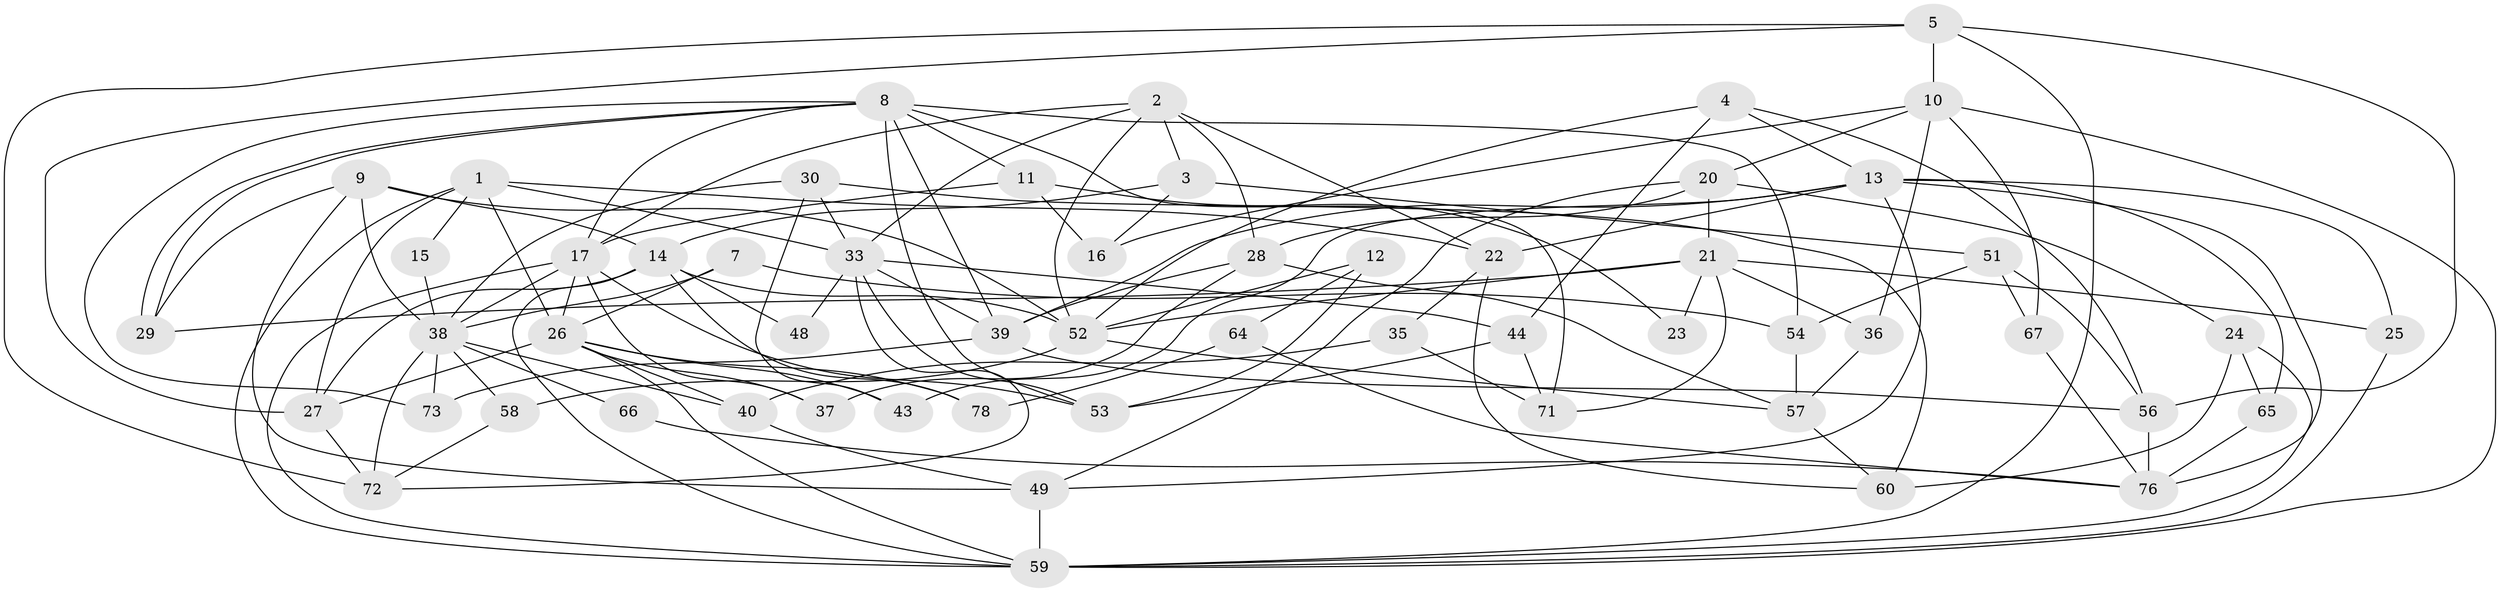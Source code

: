 // Generated by graph-tools (version 1.1) at 2025/52/02/27/25 19:52:03]
// undirected, 56 vertices, 133 edges
graph export_dot {
graph [start="1"]
  node [color=gray90,style=filled];
  1 [super="+19"];
  2 [super="+70"];
  3;
  4;
  5 [super="+6"];
  7;
  8 [super="+42"];
  9 [super="+62"];
  10 [super="+77"];
  11;
  12;
  13 [super="+41"];
  14 [super="+31"];
  15;
  16;
  17 [super="+18"];
  20;
  21 [super="+75"];
  22 [super="+47"];
  23;
  24;
  25 [super="+68"];
  26 [super="+32"];
  27 [super="+34"];
  28 [super="+69"];
  29;
  30 [super="+45"];
  33 [super="+50"];
  35;
  36;
  37;
  38 [super="+46"];
  39 [super="+80"];
  40 [super="+63"];
  43;
  44 [super="+79"];
  48;
  49;
  51;
  52 [super="+74"];
  53;
  54 [super="+55"];
  56;
  57 [super="+61"];
  58;
  59;
  60;
  64;
  65;
  66;
  67;
  71;
  72;
  73;
  76;
  78;
  1 -- 26;
  1 -- 59;
  1 -- 22;
  1 -- 27;
  1 -- 33;
  1 -- 15;
  2 -- 3;
  2 -- 28;
  2 -- 52;
  2 -- 17;
  2 -- 33;
  2 -- 22;
  3 -- 51;
  3 -- 14;
  3 -- 16;
  4 -- 56;
  4 -- 44;
  4 -- 52;
  4 -- 13;
  5 -- 59;
  5 -- 27;
  5 -- 10;
  5 -- 72;
  5 -- 56;
  7 -- 54;
  7 -- 38;
  7 -- 26;
  8 -- 29;
  8 -- 29;
  8 -- 53;
  8 -- 71;
  8 -- 73;
  8 -- 54;
  8 -- 17;
  8 -- 11;
  8 -- 39;
  9 -- 52;
  9 -- 49;
  9 -- 29;
  9 -- 38;
  9 -- 14;
  10 -- 59;
  10 -- 20;
  10 -- 36;
  10 -- 16;
  10 -- 67;
  11 -- 17;
  11 -- 16;
  11 -- 23;
  12 -- 53;
  12 -- 64;
  12 -- 52;
  13 -- 49;
  13 -- 43;
  13 -- 65;
  13 -- 39;
  13 -- 25;
  13 -- 76;
  13 -- 22;
  14 -- 59;
  14 -- 48;
  14 -- 78;
  14 -- 27;
  14 -- 52;
  15 -- 38;
  17 -- 26;
  17 -- 59;
  17 -- 53;
  17 -- 37;
  17 -- 38;
  20 -- 24;
  20 -- 21;
  20 -- 49;
  20 -- 28;
  21 -- 29;
  21 -- 71;
  21 -- 36;
  21 -- 52;
  21 -- 23;
  21 -- 25;
  22 -- 60;
  22 -- 35;
  24 -- 59;
  24 -- 65;
  24 -- 60;
  25 -- 59;
  26 -- 59;
  26 -- 37;
  26 -- 43;
  26 -- 78;
  26 -- 40;
  26 -- 27 [weight=2];
  27 -- 72;
  28 -- 37;
  28 -- 39;
  28 -- 57;
  30 -- 60;
  30 -- 38;
  30 -- 43;
  30 -- 33;
  33 -- 39 [weight=2];
  33 -- 48;
  33 -- 44;
  33 -- 53;
  33 -- 72;
  35 -- 71;
  35 -- 40;
  36 -- 57;
  38 -- 73;
  38 -- 40;
  38 -- 66;
  38 -- 72;
  38 -- 58;
  39 -- 73;
  39 -- 56;
  40 -- 49;
  44 -- 71;
  44 -- 53;
  49 -- 59;
  51 -- 54 [weight=2];
  51 -- 56;
  51 -- 67;
  52 -- 58;
  52 -- 57;
  54 -- 57;
  56 -- 76;
  57 -- 60;
  58 -- 72;
  64 -- 76;
  64 -- 78;
  65 -- 76;
  66 -- 76;
  67 -- 76;
}
